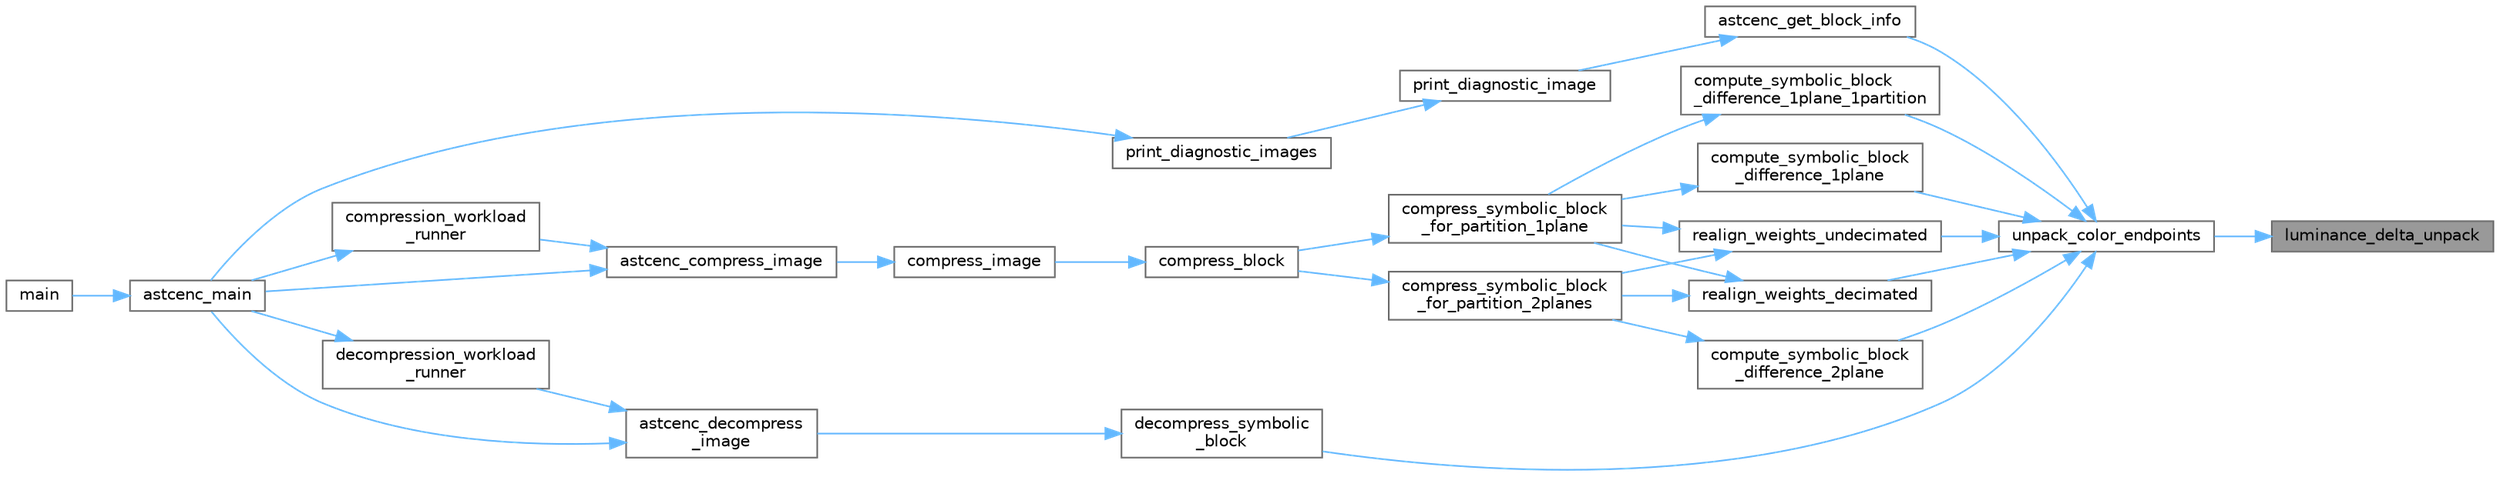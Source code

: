 digraph "luminance_delta_unpack"
{
 // LATEX_PDF_SIZE
  bgcolor="transparent";
  edge [fontname=Helvetica,fontsize=10,labelfontname=Helvetica,labelfontsize=10];
  node [fontname=Helvetica,fontsize=10,shape=box,height=0.2,width=0.4];
  rankdir="RL";
  Node1 [id="Node000001",label="luminance_delta_unpack",height=0.2,width=0.4,color="gray40", fillcolor="grey60", style="filled", fontcolor="black",tooltip="Unpack an LDR L color that uses delta encoding."];
  Node1 -> Node2 [id="edge31_Node000001_Node000002",dir="back",color="steelblue1",style="solid",tooltip=" "];
  Node2 [id="Node000002",label="unpack_color_endpoints",height=0.2,width=0.4,color="grey40", fillcolor="white", style="filled",URL="$astcenc__color__unquantize_8cpp.html#ab9b659180fb522b05391892336dbc095",tooltip="Unpack a single pair of encoded endpoints."];
  Node2 -> Node3 [id="edge32_Node000002_Node000003",dir="back",color="steelblue1",style="solid",tooltip=" "];
  Node3 [id="Node000003",label="astcenc_get_block_info",height=0.2,width=0.4,color="grey40", fillcolor="white", style="filled",URL="$astcenc__entry_8cpp.html#a4138a9fb500526b5bfd98ea53a3ecec7",tooltip="Provide a high level summary of a block's encoding."];
  Node3 -> Node4 [id="edge33_Node000003_Node000004",dir="back",color="steelblue1",style="solid",tooltip=" "];
  Node4 [id="Node000004",label="print_diagnostic_image",height=0.2,width=0.4,color="grey40", fillcolor="white", style="filled",URL="$astcenccli__toplevel_8cpp.html#ac1760850c83dafab500f7cf8ab789246",tooltip="Populate a single diagnostic image showing aspects of the encoding."];
  Node4 -> Node5 [id="edge34_Node000004_Node000005",dir="back",color="steelblue1",style="solid",tooltip=" "];
  Node5 [id="Node000005",label="print_diagnostic_images",height=0.2,width=0.4,color="grey40", fillcolor="white", style="filled",URL="$astcenccli__toplevel_8cpp.html#a65c87ee1ff0ed0736cffa06692853479",tooltip="Print a set of diagnostic images showing aspects of the encoding."];
  Node5 -> Node6 [id="edge35_Node000005_Node000006",dir="back",color="steelblue1",style="solid",tooltip=" "];
  Node6 [id="Node000006",label="astcenc_main",height=0.2,width=0.4,color="grey40", fillcolor="white", style="filled",URL="$astcenccli__toplevel_8cpp.html#a073d18880f24fd648661b01d2e20340e",tooltip="Application entry point."];
  Node6 -> Node7 [id="edge36_Node000006_Node000007",dir="back",color="steelblue1",style="solid",tooltip=" "];
  Node7 [id="Node000007",label="main",height=0.2,width=0.4,color="grey40", fillcolor="white", style="filled",URL="$astcenccli__entry_8cpp.html#a3c04138a5bfe5d72780bb7e82a18e627",tooltip=" "];
  Node2 -> Node8 [id="edge37_Node000002_Node000008",dir="back",color="steelblue1",style="solid",tooltip=" "];
  Node8 [id="Node000008",label="compute_symbolic_block\l_difference_1plane",height=0.2,width=0.4,color="grey40", fillcolor="white", style="filled",URL="$astcenc__decompress__symbolic_8cpp.html#a0541138e65930f39f6caba517e76dfe4",tooltip="Compute the error between a symbolic block and the original input data."];
  Node8 -> Node9 [id="edge38_Node000008_Node000009",dir="back",color="steelblue1",style="solid",tooltip=" "];
  Node9 [id="Node000009",label="compress_symbolic_block\l_for_partition_1plane",height=0.2,width=0.4,color="grey40", fillcolor="white", style="filled",URL="$astcenc__compress__symbolic_8cpp.html#af5f518a15600c71922e69267dea2db99",tooltip="Compress a block using a chosen partitioning and 1 plane of weights."];
  Node9 -> Node10 [id="edge39_Node000009_Node000010",dir="back",color="steelblue1",style="solid",tooltip=" "];
  Node10 [id="Node000010",label="compress_block",height=0.2,width=0.4,color="grey40", fillcolor="white", style="filled",URL="$astcenc__compress__symbolic_8cpp.html#a579b9a2ceeecda2fb3abe63b8311df1c",tooltip="Compress an image block into a physical block."];
  Node10 -> Node11 [id="edge40_Node000010_Node000011",dir="back",color="steelblue1",style="solid",tooltip=" "];
  Node11 [id="Node000011",label="compress_image",height=0.2,width=0.4,color="grey40", fillcolor="white", style="filled",URL="$astcenc__entry_8cpp.html#acbecfd32ce013d567cac16a877c20f42",tooltip="Compress an image, after any preflight has completed."];
  Node11 -> Node12 [id="edge41_Node000011_Node000012",dir="back",color="steelblue1",style="solid",tooltip=" "];
  Node12 [id="Node000012",label="astcenc_compress_image",height=0.2,width=0.4,color="grey40", fillcolor="white", style="filled",URL="$astcenc__entry_8cpp.html#ad762aa055eed75156c99309158a40e90",tooltip="Compress an image."];
  Node12 -> Node6 [id="edge42_Node000012_Node000006",dir="back",color="steelblue1",style="solid",tooltip=" "];
  Node12 -> Node13 [id="edge43_Node000012_Node000013",dir="back",color="steelblue1",style="solid",tooltip=" "];
  Node13 [id="Node000013",label="compression_workload\l_runner",height=0.2,width=0.4,color="grey40", fillcolor="white", style="filled",URL="$astcenccli__toplevel_8cpp.html#a57bafe66bbd689a53aad2d190fe7a3fa",tooltip="Runner callback function for a compression worker thread."];
  Node13 -> Node6 [id="edge44_Node000013_Node000006",dir="back",color="steelblue1",style="solid",tooltip=" "];
  Node2 -> Node14 [id="edge45_Node000002_Node000014",dir="back",color="steelblue1",style="solid",tooltip=" "];
  Node14 [id="Node000014",label="compute_symbolic_block\l_difference_1plane_1partition",height=0.2,width=0.4,color="grey40", fillcolor="white", style="filled",URL="$astcenc__decompress__symbolic_8cpp.html#aff8e27acd948a9cc5631d99c80906b2f",tooltip="Compute the error between a symbolic block and the original input data."];
  Node14 -> Node9 [id="edge46_Node000014_Node000009",dir="back",color="steelblue1",style="solid",tooltip=" "];
  Node2 -> Node15 [id="edge47_Node000002_Node000015",dir="back",color="steelblue1",style="solid",tooltip=" "];
  Node15 [id="Node000015",label="compute_symbolic_block\l_difference_2plane",height=0.2,width=0.4,color="grey40", fillcolor="white", style="filled",URL="$astcenc__decompress__symbolic_8cpp.html#a9c23f8373c9f5e708650b7c8e038b182",tooltip="Compute the error between a symbolic block and the original input data."];
  Node15 -> Node16 [id="edge48_Node000015_Node000016",dir="back",color="steelblue1",style="solid",tooltip=" "];
  Node16 [id="Node000016",label="compress_symbolic_block\l_for_partition_2planes",height=0.2,width=0.4,color="grey40", fillcolor="white", style="filled",URL="$astcenc__compress__symbolic_8cpp.html#af11a976c8ea386db054bef472ce0667c",tooltip="Compress a block using a chosen partitioning and 2 planes of weights."];
  Node16 -> Node10 [id="edge49_Node000016_Node000010",dir="back",color="steelblue1",style="solid",tooltip=" "];
  Node2 -> Node17 [id="edge50_Node000002_Node000017",dir="back",color="steelblue1",style="solid",tooltip=" "];
  Node17 [id="Node000017",label="decompress_symbolic\l_block",height=0.2,width=0.4,color="grey40", fillcolor="white", style="filled",URL="$astcenc__decompress__symbolic_8cpp.html#a4a5f09c362972951a31e4d7ff918f89f",tooltip="Decompress a symbolic block in to an image block."];
  Node17 -> Node18 [id="edge51_Node000017_Node000018",dir="back",color="steelblue1",style="solid",tooltip=" "];
  Node18 [id="Node000018",label="astcenc_decompress\l_image",height=0.2,width=0.4,color="grey40", fillcolor="white", style="filled",URL="$astcenc__entry_8cpp.html#a062987fc41b9df7d34d8eb668f29eb21",tooltip="Decompress an image."];
  Node18 -> Node6 [id="edge52_Node000018_Node000006",dir="back",color="steelblue1",style="solid",tooltip=" "];
  Node18 -> Node19 [id="edge53_Node000018_Node000019",dir="back",color="steelblue1",style="solid",tooltip=" "];
  Node19 [id="Node000019",label="decompression_workload\l_runner",height=0.2,width=0.4,color="grey40", fillcolor="white", style="filled",URL="$astcenccli__toplevel_8cpp.html#a02c55a799cc33b39f9d733b1a7e91281",tooltip="Runner callback function for a decompression worker thread."];
  Node19 -> Node6 [id="edge54_Node000019_Node000006",dir="back",color="steelblue1",style="solid",tooltip=" "];
  Node2 -> Node20 [id="edge55_Node000002_Node000020",dir="back",color="steelblue1",style="solid",tooltip=" "];
  Node20 [id="Node000020",label="realign_weights_decimated",height=0.2,width=0.4,color="grey40", fillcolor="white", style="filled",URL="$astcenc__compress__symbolic_8cpp.html#af80747ee43aa6fda579161376205c294",tooltip="Attempt to improve weights given a chosen configuration."];
  Node20 -> Node9 [id="edge56_Node000020_Node000009",dir="back",color="steelblue1",style="solid",tooltip=" "];
  Node20 -> Node16 [id="edge57_Node000020_Node000016",dir="back",color="steelblue1",style="solid",tooltip=" "];
  Node2 -> Node21 [id="edge58_Node000002_Node000021",dir="back",color="steelblue1",style="solid",tooltip=" "];
  Node21 [id="Node000021",label="realign_weights_undecimated",height=0.2,width=0.4,color="grey40", fillcolor="white", style="filled",URL="$astcenc__compress__symbolic_8cpp.html#a91e5fa530ba0e492b85132e416a5ddf4",tooltip="Attempt to improve weights given a chosen configuration."];
  Node21 -> Node9 [id="edge59_Node000021_Node000009",dir="back",color="steelblue1",style="solid",tooltip=" "];
  Node21 -> Node16 [id="edge60_Node000021_Node000016",dir="back",color="steelblue1",style="solid",tooltip=" "];
}
